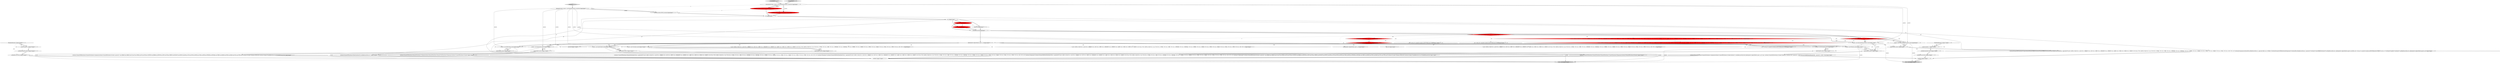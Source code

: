 digraph {
48 [style = filled, label = "enterOuterAlt(_localctx,4)@@@123@@@['0', '0', '1']", fillcolor = white, shape = ellipse image = "AAA0AAABBB3BBB"];
19 [style = filled, label = "int _la@@@5@@@['1', '1', '1']", fillcolor = white, shape = ellipse image = "AAA0AAABBB1BBB"];
40 [style = filled, label = "_localctx = new WhileContext(_localctx)@@@42@@@['0', '0', '1']", fillcolor = white, shape = ellipse image = "AAA0AAABBB3BBB"];
23 [style = filled, label = "arrayinitializer['1', '0', '0']", fillcolor = lightgray, shape = diamond image = "AAA0AAABBB1BBB"];
9 [style = filled, label = "enterOuterAlt(_localctx,2)@@@69@@@['1', '1', '0']", fillcolor = white, shape = ellipse image = "AAA0AAABBB1BBB"];
60 [style = filled, label = "_localctx = new IfContext(_localctx)@@@11@@@['0', '0', '1']", fillcolor = white, shape = ellipse image = "AAA0AAABBB3BBB"];
20 [style = filled, label = "setState(417)@@@8@@@['1', '0', '0']", fillcolor = red, shape = ellipse image = "AAA1AAABBB1BBB"];
63 [style = filled, label = "RecognitionException re@@@192@@@['0', '0', '1']", fillcolor = white, shape = diamond image = "AAA0AAABBB3BBB"];
8 [style = filled, label = "_alt != 2 && _alt != org.antlr.v4.runtime.atn.ATN.INVALID_ALT_NUMBER@@@40@@@['1', '1', '0']", fillcolor = white, shape = diamond image = "AAA0AAABBB1BBB"];
35 [style = filled, label = "return _localctx@@@200@@@['0', '0', '1']", fillcolor = lightgray, shape = ellipse image = "AAA0AAABBB3BBB"];
53 [style = filled, label = "_localctx = new ForContext(_localctx)@@@69@@@['0', '0', '1']", fillcolor = white, shape = ellipse image = "AAA0AAABBB3BBB"];
6 [style = filled, label = "{setState(109)match(IF)setState(110)match(LP)setState(111)expression()setState(112)match(RP)setState(113)trailer()setState(117)_errHandler.sync(this)switch (getInterpreter().adaptivePredict(_input,5,_ctx)) {case 1:{setState(114)match(ELSE)setState(115)trailer()}breakcase 2:{setState(116)if (!(_input.LA(1) != ELSE)) throw new FailedPredicateException(this,\" _input.LA(1) != ELSE \")}break}@@@13@@@['1', '1', '1']", fillcolor = white, shape = ellipse image = "AAA0AAABBB1BBB"];
13 [style = filled, label = "(((_la) & ~0x3f) == 0 && ((1L << _la) & ((1L << LBRACE) | (1L << LP) | (1L << NEW) | (1L << BOOLNOT) | (1L << BWNOT) | (1L << ADD) | (1L << SUB) | (1L << INCR) | (1L << DECR))) != 0) || ((((_la - 72)) & ~0x3f) == 0 && ((1L << (_la - 72)) & ((1L << (OCTAL - 72)) | (1L << (HEX - 72)) | (1L << (INTEGER - 72)) | (1L << (DECIMAL - 72)) | (1L << (STRING - 72)) | (1L << (REGEX - 72)) | (1L << (TRUE - 72)) | (1L << (FALSE - 72)) | (1L << (NULL - 72)) | (1L << (TYPE - 72)) | (1L << (ID - 72)))) != 0)@@@83@@@['1', '0', '0']", fillcolor = red, shape = diamond image = "AAA1AAABBB1BBB"];
11 [style = filled, label = "getInterpreter().adaptivePredict(_input,34,_ctx)@@@43@@@['1', '0', '0']", fillcolor = red, shape = diamond image = "AAA1AAABBB1BBB"];
2 [style = filled, label = "_localctx = new NewinitializedarrayContext(_localctx)@@@68@@@['1', '1', '0']", fillcolor = white, shape = ellipse image = "AAA0AAABBB1BBB"];
16 [style = filled, label = "_errHandler.recover(this,re)@@@130@@@['1', '1', '0']", fillcolor = white, shape = ellipse image = "AAA0AAABBB1BBB"];
38 [style = filled, label = "{setState(127)match(FOR)setState(128)match(LP)setState(130)_la = _input.LA(1)if ((((_la) & ~0x3f) == 0 && ((1L << _la) & ((1L << LBRACE) | (1L << LP) | (1L << NEW) | (1L << BOOLNOT) | (1L << BWNOT) | (1L << ADD) | (1L << SUB) | (1L << INCR) | (1L << DECR))) != 0) || ((((_la - 72)) & ~0x3f) == 0 && ((1L << (_la - 72)) & ((1L << (OCTAL - 72)) | (1L << (HEX - 72)) | (1L << (INTEGER - 72)) | (1L << (DECIMAL - 72)) | (1L << (STRING - 72)) | (1L << (REGEX - 72)) | (1L << (TRUE - 72)) | (1L << (FALSE - 72)) | (1L << (NULL - 72)) | (1L << (TYPE - 72)) | (1L << (ID - 72)))) != 0)) {{setState(129)initializer()}}setState(132)match(SEMICOLON)setState(134)_la = _input.LA(1)if ((((_la) & ~0x3f) == 0 && ((1L << _la) & ((1L << LBRACE) | (1L << LP) | (1L << NEW) | (1L << BOOLNOT) | (1L << BWNOT) | (1L << ADD) | (1L << SUB) | (1L << INCR) | (1L << DECR))) != 0) || ((((_la - 72)) & ~0x3f) == 0 && ((1L << (_la - 72)) & ((1L << (OCTAL - 72)) | (1L << (HEX - 72)) | (1L << (INTEGER - 72)) | (1L << (DECIMAL - 72)) | (1L << (STRING - 72)) | (1L << (REGEX - 72)) | (1L << (TRUE - 72)) | (1L << (FALSE - 72)) | (1L << (NULL - 72)) | (1L << (TYPE - 72)) | (1L << (ID - 72)))) != 0)) {{setState(133)expression()}}setState(136)match(SEMICOLON)setState(138)_la = _input.LA(1)if ((((_la) & ~0x3f) == 0 && ((1L << _la) & ((1L << LBRACE) | (1L << LP) | (1L << NEW) | (1L << BOOLNOT) | (1L << BWNOT) | (1L << ADD) | (1L << SUB) | (1L << INCR) | (1L << DECR))) != 0) || ((((_la - 72)) & ~0x3f) == 0 && ((1L << (_la - 72)) & ((1L << (OCTAL - 72)) | (1L << (HEX - 72)) | (1L << (INTEGER - 72)) | (1L << (DECIMAL - 72)) | (1L << (STRING - 72)) | (1L << (REGEX - 72)) | (1L << (TRUE - 72)) | (1L << (FALSE - 72)) | (1L << (NULL - 72)) | (1L << (TYPE - 72)) | (1L << (ID - 72)))) != 0)) {{setState(137)afterthought()}}setState(140)match(RP)setState(143)switch (_input.LA(1)) {case LBRACK:case LBRACE:case LP:case IF:case WHILE:case DO:case FOR:case CONTINUE:case BREAK:case RETURN:case NEW:case TRY:case THROW:case BOOLNOT:case BWNOT:case ADD:case SUB:case INCR:case DECR:case OCTAL:case HEX:case INTEGER:case DECIMAL:case STRING:case REGEX:case TRUE:case FALSE:case NULL:case TYPE:case ID:{setState(141)trailer()}breakcase SEMICOLON:{setState(142)empty()}breakdefault:throw new NoViableAltException(this)}@@@71@@@['0', '0', '1']", fillcolor = white, shape = ellipse image = "AAA0AAABBB3BBB"];
45 [style = filled, label = "_errHandler.recover(this,re)@@@195@@@['0', '0', '1']", fillcolor = white, shape = ellipse image = "AAA0AAABBB3BBB"];
54 [style = filled, label = "enterOuterAlt(_localctx,3)@@@70@@@['0', '0', '1']", fillcolor = white, shape = ellipse image = "AAA0AAABBB3BBB"];
62 [style = filled, label = "{setState(162)match(TRY)setState(163)block()setState(165)_errHandler.sync(this)_alt = 1}@@@164@@@['0', '0', '1']", fillcolor = white, shape = ellipse image = "AAA0AAABBB3BBB"];
29 [style = filled, label = "setState(478)@@@8@@@['0', '1', '0']", fillcolor = red, shape = ellipse image = "AAA1AAABBB2BBB"];
15 [style = filled, label = "enterOuterAlt(_localctx,1)@@@12@@@['1', '1', '1']", fillcolor = white, shape = ellipse image = "AAA0AAABBB1BBB"];
18 [style = filled, label = "enterRule(_localctx,50,RULE_arrayinitializer)@@@4@@@['1', '0', '0']", fillcolor = red, shape = ellipse image = "AAA1AAABBB1BBB"];
55 [style = filled, label = "_localctx.exception = re@@@193@@@['0', '0', '1']", fillcolor = white, shape = ellipse image = "AAA0AAABBB3BBB"];
36 [style = filled, label = "(((_la) & ~0x3f) == 0 && ((1L << _la) & ((1L << LBRACE) | (1L << LP) | (1L << NEW) | (1L << BOOLNOT) | (1L << BWNOT) | (1L << ADD) | (1L << SUB) | (1L << INCR) | (1L << DECR))) != 0) || ((((_la - 72)) & ~0x3f) == 0 && ((1L << (_la - 72)) & ((1L << (OCTAL - 72)) | (1L << (HEX - 72)) | (1L << (INTEGER - 72)) | (1L << (DECIMAL - 72)) | (1L << (STRING - 72)) | (1L << (REGEX - 72)) | (1L << (TRUE - 72)) | (1L << (FALSE - 72)) | (1L << (NULL - 72)) | (1L << (TYPE - 72)) | (1L << (ID - 72)))) != 0)@@@88@@@['0', '0', '1']", fillcolor = white, shape = diamond image = "AAA0AAABBB3BBB"];
14 [style = filled, label = "int _alt@@@7@@@['1', '1', '1']", fillcolor = white, shape = ellipse image = "AAA0AAABBB1BBB"];
47 [style = filled, label = "rstatement['0', '0', '1']", fillcolor = lightgray, shape = diamond image = "AAA0AAABBB3BBB"];
44 [style = filled, label = "_errHandler.reportError(this,re)@@@194@@@['0', '0', '1']", fillcolor = white, shape = ellipse image = "AAA0AAABBB3BBB"];
51 [style = filled, label = "enterRule(_localctx,8,RULE_rstatement)@@@4@@@['0', '0', '1']", fillcolor = white, shape = ellipse image = "AAA0AAABBB3BBB"];
58 [style = filled, label = "RstatementContext _localctx = new RstatementContext(_ctx,getState())@@@3@@@['0', '0', '1']", fillcolor = white, shape = ellipse image = "AAA0AAABBB3BBB"];
10 [style = filled, label = "_errHandler.reportError(this,re)@@@129@@@['1', '1', '0']", fillcolor = white, shape = ellipse image = "AAA0AAABBB1BBB"];
61 [style = filled, label = "_localctx = new EachContext(_localctx)@@@122@@@['0', '0', '1']", fillcolor = white, shape = ellipse image = "AAA0AAABBB3BBB"];
56 [style = filled, label = "(((_la) & ~0x3f) == 0 && ((1L << _la) & ((1L << LBRACE) | (1L << LP) | (1L << NEW) | (1L << BOOLNOT) | (1L << BWNOT) | (1L << ADD) | (1L << SUB) | (1L << INCR) | (1L << DECR))) != 0) || ((((_la - 72)) & ~0x3f) == 0 && ((1L << (_la - 72)) & ((1L << (OCTAL - 72)) | (1L << (HEX - 72)) | (1L << (INTEGER - 72)) | (1L << (DECIMAL - 72)) | (1L << (STRING - 72)) | (1L << (REGEX - 72)) | (1L << (TRUE - 72)) | (1L << (FALSE - 72)) | (1L << (NULL - 72)) | (1L << (TYPE - 72)) | (1L << (ID - 72)))) != 0)@@@78@@@['0', '0', '1']", fillcolor = white, shape = diamond image = "AAA0AAABBB3BBB"];
1 [style = filled, label = "_localctx.exception = re@@@128@@@['1', '1', '0']", fillcolor = white, shape = ellipse image = "AAA0AAABBB1BBB"];
24 [style = filled, label = "arrayinitializer['0', '1', '0']", fillcolor = lightgray, shape = diamond image = "AAA0AAABBB2BBB"];
31 [style = filled, label = "enterOuterAlt(_localctx,2)@@@43@@@['0', '0', '1']", fillcolor = white, shape = ellipse image = "AAA0AAABBB3BBB"];
33 [style = filled, label = "{setState(119)match(WHILE)setState(120)match(LP)setState(121)expression()setState(122)match(RP)setState(125)switch (_input.LA(1)) {case LBRACK:case LBRACE:case LP:case IF:case WHILE:case DO:case FOR:case CONTINUE:case BREAK:case RETURN:case NEW:case TRY:case THROW:case BOOLNOT:case BWNOT:case ADD:case SUB:case INCR:case DECR:case OCTAL:case HEX:case INTEGER:case DECIMAL:case STRING:case REGEX:case TRUE:case FALSE:case NULL:case TYPE:case ID:{setState(123)trailer()}breakcase SEMICOLON:{setState(124)empty()}breakdefault:throw new NoViableAltException(this)}@@@44@@@['0', '0', '1']", fillcolor = white, shape = ellipse image = "AAA0AAABBB3BBB"];
37 [style = filled, label = "{setState(154)match(FOR)setState(155)match(LP)setState(156)match(ID)setState(157)match(IN)setState(158)expression()setState(159)match(RP)setState(160)trailer()}@@@145@@@['0', '0', '1']", fillcolor = white, shape = ellipse image = "AAA0AAABBB3BBB"];
30 [style = filled, label = "getInterpreter().adaptivePredict(_input,5,_ctx)@@@26@@@['0', '0', '1']", fillcolor = white, shape = diamond image = "AAA0AAABBB3BBB"];
0 [style = filled, label = "ArrayinitializerContext _localctx = new ArrayinitializerContext(_ctx,getState())@@@3@@@['1', '1', '0']", fillcolor = white, shape = ellipse image = "AAA0AAABBB1BBB"];
22 [style = filled, label = "getInterpreter().adaptivePredict(_input,38,_ctx)@@@10@@@['1', '0', '0']", fillcolor = red, shape = diamond image = "AAA1AAABBB1BBB"];
27 [style = filled, label = "(((_la) & ~0x3f) == 0 && ((1L << _la) & ((1L << LBRACE) | (1L << LP) | (1L << NEW) | (1L << BOOLNOT) | (1L << BWNOT) | (1L << ADD) | (1L << SUB) | (1L << INCR) | (1L << DECR))) != 0) || ((((_la - 72)) & ~0x3f) == 0 && ((1L << (_la - 72)) & ((1L << (OCTAL - 72)) | (1L << (HEX - 72)) | (1L << (INTEGER - 72)) | (1L << (DECIMAL - 72)) | (1L << (STRING - 72)) | (1L << (REGEX - 72)) | (1L << (TRUE - 72)) | (1L << (FALSE - 72)) | (1L << (NULL - 72)) | (1L << (ID - 72)))) != 0)@@@83@@@['0', '1', '0']", fillcolor = red, shape = diamond image = "AAA1AAABBB2BBB"];
34 [style = filled, label = "{setState(145)match(FOR)setState(146)match(LP)setState(147)decltype()setState(148)match(ID)setState(149)match(COLON)setState(150)expression()setState(151)match(RP)setState(152)trailer()}@@@124@@@['0', '0', '1']", fillcolor = white, shape = ellipse image = "AAA0AAABBB3BBB"];
42 [style = filled, label = "_input.LA(1)@@@54@@@['0', '0', '1']", fillcolor = white, shape = diamond image = "AAA0AAABBB3BBB"];
46 [style = filled, label = "(((_la) & ~0x3f) == 0 && ((1L << _la) & ((1L << LBRACE) | (1L << LP) | (1L << NEW) | (1L << BOOLNOT) | (1L << BWNOT) | (1L << ADD) | (1L << SUB) | (1L << INCR) | (1L << DECR))) != 0) || ((((_la - 72)) & ~0x3f) == 0 && ((1L << (_la - 72)) & ((1L << (OCTAL - 72)) | (1L << (HEX - 72)) | (1L << (INTEGER - 72)) | (1L << (DECIMAL - 72)) | (1L << (STRING - 72)) | (1L << (REGEX - 72)) | (1L << (TRUE - 72)) | (1L << (FALSE - 72)) | (1L << (NULL - 72)) | (1L << (TYPE - 72)) | (1L << (ID - 72)))) != 0)@@@98@@@['0', '0', '1']", fillcolor = white, shape = diamond image = "AAA0AAABBB3BBB"];
32 [style = filled, label = "setState(169)@@@8@@@['0', '0', '1']", fillcolor = white, shape = ellipse image = "AAA0AAABBB3BBB"];
26 [style = filled, label = "getInterpreter().adaptivePredict(_input,46,_ctx)@@@10@@@['0', '1', '0']", fillcolor = red, shape = diamond image = "AAA1AAABBB2BBB"];
3 [style = filled, label = "{setState(456)match(NEW)setState(457)type()setState(458)match(LBRACE)setState(459)match(RBRACE)setState(460)match(LBRACK)setState(469)_la = _input.LA(1)if ((((_la) & ~0x3f) == 0 && ((1L << _la) & ((1L << LBRACE) | (1L << LP) | (1L << NEW) | (1L << BOOLNOT) | (1L << BWNOT) | (1L << ADD) | (1L << SUB) | (1L << INCR) | (1L << DECR))) != 0) || ((((_la - 72)) & ~0x3f) == 0 && ((1L << (_la - 72)) & ((1L << (OCTAL - 72)) | (1L << (HEX - 72)) | (1L << (INTEGER - 72)) | (1L << (DECIMAL - 72)) | (1L << (STRING - 72)) | (1L << (REGEX - 72)) | (1L << (TRUE - 72)) | (1L << (FALSE - 72)) | (1L << (NULL - 72)) | (1L << (ID - 72)))) != 0)) {{setState(461)expression()setState(466)_errHandler.sync(this)_la = _input.LA(1)while (_la == COMMA) {{{setState(462)match(COMMA)setState(463)expression()}}setState(468)_errHandler.sync(this)_la = _input.LA(1)}}}setState(471)match(RBRACK)setState(475)_errHandler.sync(this)_alt = getInterpreter().adaptivePredict(_input,45,_ctx)while (_alt != 2 && _alt != org.antlr.v4.runtime.atn.ATN.INVALID_ALT_NUMBER) {if (_alt == 1) {{{setState(472)postfix()}}}setState(477)_errHandler.sync(this)_alt = getInterpreter().adaptivePredict(_input,45,_ctx)}}@@@70@@@['1', '1', '0']", fillcolor = white, shape = ellipse image = "AAA0AAABBB1BBB"];
28 [style = filled, label = "getInterpreter().adaptivePredict(_input,42,_ctx)@@@43@@@['0', '1', '0']", fillcolor = red, shape = diamond image = "AAA1AAABBB2BBB"];
12 [style = filled, label = "return _localctx@@@135@@@['1', '1', '0']", fillcolor = lightgray, shape = ellipse image = "AAA0AAABBB1BBB"];
4 [style = filled, label = "_localctx = new NewstandardarrayContext(_localctx)@@@11@@@['1', '1', '0']", fillcolor = white, shape = ellipse image = "AAA0AAABBB1BBB"];
50 [style = filled, label = "getInterpreter().adaptivePredict(_input,12,_ctx)@@@10@@@['0', '0', '1']", fillcolor = white, shape = diamond image = "AAA0AAABBB3BBB"];
7 [style = filled, label = "{exitRule()}@@@132@@@['1', '1', '0']", fillcolor = white, shape = ellipse image = "AAA0AAABBB1BBB"];
25 [style = filled, label = "enterRule(_localctx,60,RULE_arrayinitializer)@@@4@@@['0', '1', '0']", fillcolor = red, shape = ellipse image = "AAA1AAABBB2BBB"];
41 [style = filled, label = "enterOuterAlt(_localctx,6)@@@163@@@['0', '0', '1']", fillcolor = white, shape = ellipse image = "AAA0AAABBB3BBB"];
5 [style = filled, label = "_errHandler.sync(this)@@@9@@@['1', '1', '1']", fillcolor = white, shape = ellipse image = "AAA0AAABBB1BBB"];
21 [style = filled, label = "_alt != 2 && _alt != org.antlr.v4.runtime.atn.ATN.INVALID_ALT_NUMBER@@@110@@@['1', '1', '0']", fillcolor = white, shape = diamond image = "AAA0AAABBB1BBB"];
49 [style = filled, label = "_alt != 2 && _alt != org.antlr.v4.runtime.atn.ATN.INVALID_ALT_NUMBER@@@187@@@['0', '0', '1']", fillcolor = white, shape = diamond image = "AAA0AAABBB3BBB"];
59 [style = filled, label = "_localctx = new TryContext(_localctx)@@@162@@@['0', '0', '1']", fillcolor = white, shape = ellipse image = "AAA0AAABBB3BBB"];
52 [style = filled, label = "enterOuterAlt(_localctx,5)@@@144@@@['0', '0', '1']", fillcolor = white, shape = ellipse image = "AAA0AAABBB3BBB"];
43 [style = filled, label = "{exitRule()}@@@197@@@['0', '0', '1']", fillcolor = white, shape = ellipse image = "AAA0AAABBB3BBB"];
17 [style = filled, label = "RecognitionException re@@@127@@@['1', '1', '0']", fillcolor = white, shape = diamond image = "AAA0AAABBB1BBB"];
57 [style = filled, label = "_localctx = new IneachContext(_localctx)@@@143@@@['0', '0', '1']", fillcolor = white, shape = ellipse image = "AAA0AAABBB3BBB"];
39 [style = filled, label = "_input.LA(1)@@@107@@@['0', '0', '1']", fillcolor = white, shape = diamond image = "AAA0AAABBB3BBB"];
6->43 [style = bold, label=""];
4->12 [style = solid, label="_localctx"];
29->5 [style = bold, label=""];
50->30 [style = dotted, label="true"];
50->52 [style = dotted, label="true"];
17->1 [style = dotted, label="true"];
4->15 [style = bold, label=""];
16->7 [style = bold, label=""];
53->54 [style = bold, label=""];
19->38 [style = solid, label="_la"];
50->61 [style = dotted, label="true"];
22->4 [style = bold, label=""];
2->12 [style = solid, label="_localctx"];
37->43 [style = bold, label=""];
63->55 [style = bold, label=""];
45->43 [style = bold, label=""];
43->35 [style = bold, label=""];
0->25 [style = bold, label=""];
26->28 [style = dotted, label="true"];
50->48 [style = dotted, label="true"];
2->9 [style = solid, label="_localctx"];
25->19 [style = bold, label=""];
58->61 [style = solid, label="_localctx"];
22->26 [style = dashed, label="0"];
59->35 [style = solid, label="_localctx"];
20->32 [style = dashed, label="0"];
40->31 [style = bold, label=""];
58->57 [style = solid, label="_localctx"];
26->4 [style = dotted, label="true"];
54->38 [style = bold, label=""];
48->34 [style = bold, label=""];
61->48 [style = solid, label="_localctx"];
18->25 [style = dashed, label="0"];
14->20 [style = bold, label=""];
0->2 [style = solid, label="_localctx"];
58->51 [style = solid, label="_localctx"];
0->25 [style = solid, label="_localctx"];
58->53 [style = solid, label="_localctx"];
0->18 [style = solid, label="_localctx"];
40->35 [style = solid, label="_localctx"];
40->31 [style = solid, label="_localctx"];
24->0 [style = bold, label=""];
26->2 [style = dotted, label="true"];
52->37 [style = bold, label=""];
19->3 [style = solid, label="_la"];
18->19 [style = bold, label=""];
59->41 [style = solid, label="_localctx"];
50->59 [style = dotted, label="true"];
2->9 [style = bold, label=""];
50->36 [style = dotted, label="true"];
26->9 [style = dotted, label="true"];
26->4 [style = bold, label=""];
14->3 [style = solid, label="_alt"];
53->35 [style = solid, label="_localctx"];
20->29 [style = dashed, label="0"];
47->58 [style = bold, label=""];
17->16 [style = dotted, label="true"];
61->48 [style = bold, label=""];
57->52 [style = solid, label="_localctx"];
62->43 [style = bold, label=""];
53->54 [style = solid, label="_localctx"];
3->7 [style = bold, label=""];
58->51 [style = bold, label=""];
0->58 [style = dashed, label="0"];
31->33 [style = bold, label=""];
22->13 [style = dotted, label="true"];
60->15 [style = solid, label="_localctx"];
22->9 [style = dotted, label="true"];
6->7 [style = bold, label=""];
44->45 [style = bold, label=""];
5->22 [style = bold, label=""];
22->4 [style = dotted, label="true"];
50->49 [style = dotted, label="true"];
22->21 [style = dotted, label="true"];
18->51 [style = dashed, label="0"];
26->8 [style = dotted, label="true"];
22->2 [style = bold, label=""];
17->1 [style = bold, label=""];
50->54 [style = dotted, label="true"];
14->6 [style = solid, label="_alt"];
26->27 [style = dotted, label="true"];
14->62 [style = solid, label="_alt"];
50->60 [style = dotted, label="true"];
5->26 [style = bold, label=""];
23->0 [style = bold, label=""];
63->55 [style = dotted, label="true"];
50->57 [style = dotted, label="true"];
50->53 [style = dotted, label="true"];
50->15 [style = dotted, label="true"];
50->39 [style = dotted, label="true"];
50->46 [style = dotted, label="true"];
4->15 [style = solid, label="_localctx"];
19->14 [style = bold, label=""];
50->60 [style = bold, label=""];
10->16 [style = bold, label=""];
50->42 [style = dotted, label="true"];
13->27 [style = dashed, label="0"];
50->57 [style = bold, label=""];
58->40 [style = solid, label="_localctx"];
33->43 [style = bold, label=""];
14->29 [style = bold, label=""];
26->15 [style = dotted, label="true"];
9->3 [style = bold, label=""];
0->18 [style = bold, label=""];
50->61 [style = bold, label=""];
14->32 [style = bold, label=""];
34->43 [style = bold, label=""];
22->15 [style = dotted, label="true"];
41->62 [style = bold, label=""];
38->43 [style = bold, label=""];
50->41 [style = dotted, label="true"];
32->5 [style = bold, label=""];
58->60 [style = solid, label="_localctx"];
50->40 [style = dotted, label="true"];
63->45 [style = dotted, label="true"];
7->12 [style = bold, label=""];
60->15 [style = bold, label=""];
22->11 [style = dotted, label="true"];
15->6 [style = bold, label=""];
22->50 [style = dashed, label="0"];
20->5 [style = bold, label=""];
22->2 [style = dotted, label="true"];
60->35 [style = solid, label="_localctx"];
57->52 [style = bold, label=""];
11->28 [style = dashed, label="0"];
2->53 [style = dashed, label="0"];
17->10 [style = dotted, label="true"];
26->2 [style = bold, label=""];
55->44 [style = bold, label=""];
50->31 [style = dotted, label="true"];
22->8 [style = dotted, label="true"];
63->44 [style = dotted, label="true"];
4->60 [style = dashed, label="0"];
26->21 [style = dotted, label="true"];
61->35 [style = solid, label="_localctx"];
50->40 [style = bold, label=""];
50->56 [style = dotted, label="true"];
0->4 [style = solid, label="_localctx"];
57->35 [style = solid, label="_localctx"];
5->50 [style = bold, label=""];
1->10 [style = bold, label=""];
9->54 [style = dashed, label="0"];
59->41 [style = bold, label=""];
50->53 [style = bold, label=""];
51->19 [style = bold, label=""];
58->59 [style = solid, label="_localctx"];
50->59 [style = bold, label=""];
}

